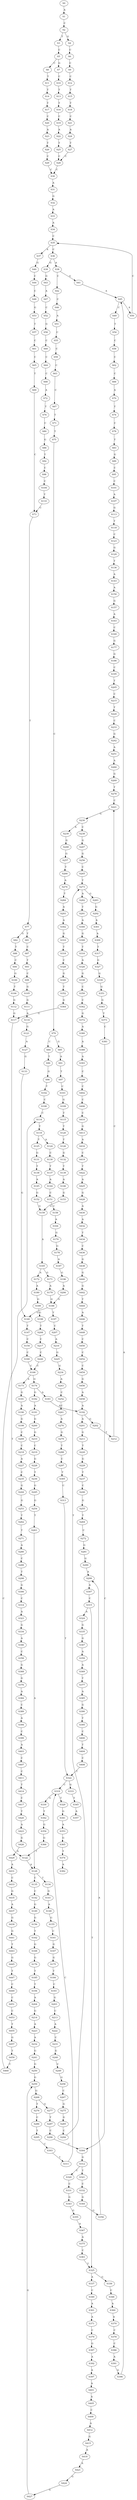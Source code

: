 strict digraph  {
	S0 -> S1 [ label = A ];
	S1 -> S2 [ label = C ];
	S2 -> S3 [ label = T ];
	S2 -> S4 [ label = G ];
	S3 -> S5 [ label = C ];
	S4 -> S6 [ label = C ];
	S5 -> S7 [ label = G ];
	S5 -> S8 [ label = C ];
	S6 -> S9 [ label = C ];
	S7 -> S10 [ label = C ];
	S8 -> S11 [ label = T ];
	S9 -> S12 [ label = C ];
	S10 -> S13 [ label = T ];
	S11 -> S14 [ label = T ];
	S12 -> S15 [ label = T ];
	S13 -> S16 [ label = T ];
	S14 -> S17 [ label = T ];
	S15 -> S18 [ label = T ];
	S16 -> S19 [ label = C ];
	S17 -> S20 [ label = C ];
	S18 -> S21 [ label = C ];
	S19 -> S22 [ label = A ];
	S20 -> S23 [ label = A ];
	S21 -> S24 [ label = A ];
	S22 -> S25 [ label = T ];
	S23 -> S26 [ label = T ];
	S24 -> S27 [ label = T ];
	S25 -> S28 [ label = C ];
	S26 -> S29 [ label = C ];
	S27 -> S28 [ label = C ];
	S28 -> S30 [ label = C ];
	S29 -> S30 [ label = C ];
	S30 -> S31 [ label = A ];
	S31 -> S32 [ label = G ];
	S32 -> S33 [ label = A ];
	S33 -> S34 [ label = A ];
	S34 -> S35 [ label = C ];
	S35 -> S36 [ label = C ];
	S35 -> S37 [ label = A ];
	S36 -> S38 [ label = A ];
	S36 -> S39 [ label = G ];
	S37 -> S40 [ label = G ];
	S38 -> S41 [ label = G ];
	S38 -> S42 [ label = C ];
	S39 -> S43 [ label = G ];
	S40 -> S44 [ label = C ];
	S41 -> S45 [ label = A ];
	S42 -> S46 [ label = C ];
	S43 -> S47 [ label = A ];
	S44 -> S48 [ label = C ];
	S45 -> S49 [ label = C ];
	S45 -> S50 [ label = A ];
	S46 -> S51 [ label = A ];
	S47 -> S52 [ label = C ];
	S48 -> S53 [ label = G ];
	S49 -> S54 [ label = T ];
	S50 -> S35 [ label = C ];
	S51 -> S55 [ label = C ];
	S52 -> S56 [ label = G ];
	S53 -> S57 [ label = T ];
	S54 -> S58 [ label = C ];
	S55 -> S59 [ label = C ];
	S56 -> S60 [ label = C ];
	S57 -> S61 [ label = C ];
	S58 -> S62 [ label = C ];
	S59 -> S63 [ label = C ];
	S60 -> S64 [ label = C ];
	S61 -> S65 [ label = C ];
	S62 -> S66 [ label = C ];
	S63 -> S67 [ label = C ];
	S64 -> S68 [ label = C ];
	S65 -> S69 [ label = T ];
	S66 -> S70 [ label = A ];
	S67 -> S71 [ label = T ];
	S68 -> S72 [ label = A ];
	S69 -> S73 [ label = C ];
	S70 -> S74 [ label = T ];
	S71 -> S75 [ label = T ];
	S72 -> S76 [ label = T ];
	S73 -> S77 [ label = T ];
	S74 -> S78 [ label = C ];
	S75 -> S79 [ label = C ];
	S76 -> S80 [ label = C ];
	S77 -> S81 [ label = T ];
	S77 -> S82 [ label = G ];
	S78 -> S83 [ label = T ];
	S79 -> S84 [ label = C ];
	S79 -> S85 [ label = G ];
	S80 -> S86 [ label = G ];
	S81 -> S87 [ label = C ];
	S82 -> S88 [ label = T ];
	S83 -> S89 [ label = G ];
	S84 -> S90 [ label = T ];
	S85 -> S91 [ label = A ];
	S86 -> S92 [ label = T ];
	S87 -> S93 [ label = T ];
	S88 -> S94 [ label = C ];
	S89 -> S95 [ label = C ];
	S90 -> S96 [ label = G ];
	S91 -> S97 [ label = T ];
	S92 -> S98 [ label = C ];
	S93 -> S99 [ label = C ];
	S94 -> S100 [ label = G ];
	S95 -> S101 [ label = C ];
	S96 -> S102 [ label = T ];
	S97 -> S103 [ label = C ];
	S98 -> S104 [ label = C ];
	S99 -> S105 [ label = G ];
	S100 -> S106 [ label = T ];
	S101 -> S107 [ label = A ];
	S102 -> S108 [ label = C ];
	S103 -> S109 [ label = G ];
	S104 -> S110 [ label = T ];
	S105 -> S111 [ label = G ];
	S106 -> S112 [ label = G ];
	S107 -> S113 [ label = G ];
	S108 -> S114 [ label = C ];
	S109 -> S115 [ label = T ];
	S110 -> S73 [ label = C ];
	S111 -> S116 [ label = A ];
	S112 -> S117 [ label = G ];
	S113 -> S118 [ label = T ];
	S114 -> S119 [ label = T ];
	S115 -> S120 [ label = T ];
	S116 -> S121 [ label = G ];
	S117 -> S122 [ label = T ];
	S118 -> S123 [ label = C ];
	S119 -> S124 [ label = A ];
	S119 -> S125 [ label = T ];
	S120 -> S126 [ label = T ];
	S121 -> S127 [ label = A ];
	S122 -> S128 [ label = A ];
	S123 -> S129 [ label = G ];
	S124 -> S130 [ label = C ];
	S125 -> S131 [ label = G ];
	S126 -> S132 [ label = G ];
	S127 -> S133 [ label = G ];
	S128 -> S134 [ label = T ];
	S128 -> S135 [ label = C ];
	S129 -> S136 [ label = T ];
	S130 -> S137 [ label = T ];
	S131 -> S138 [ label = T ];
	S132 -> S139 [ label = T ];
	S133 -> S140 [ label = G ];
	S134 -> S141 [ label = G ];
	S135 -> S142 [ label = C ];
	S136 -> S143 [ label = A ];
	S137 -> S144 [ label = A ];
	S138 -> S145 [ label = A ];
	S139 -> S146 [ label = A ];
	S140 -> S147 [ label = T ];
	S141 -> S148 [ label = A ];
	S142 -> S149 [ label = G ];
	S143 -> S150 [ label = A ];
	S144 -> S151 [ label = C ];
	S145 -> S152 [ label = G ];
	S146 -> S153 [ label = G ];
	S147 -> S154 [ label = C ];
	S148 -> S155 [ label = G ];
	S149 -> S156 [ label = G ];
	S150 -> S157 [ label = G ];
	S151 -> S158 [ label = C ];
	S152 -> S159 [ label = G ];
	S153 -> S159 [ label = G ];
	S154 -> S160 [ label = C ];
	S155 -> S161 [ label = C ];
	S156 -> S162 [ label = T ];
	S157 -> S163 [ label = A ];
	S158 -> S164 [ label = A ];
	S159 -> S165 [ label = A ];
	S160 -> S166 [ label = C ];
	S161 -> S167 [ label = G ];
	S162 -> S168 [ label = G ];
	S163 -> S169 [ label = C ];
	S164 -> S170 [ label = G ];
	S165 -> S171 [ label = G ];
	S165 -> S172 [ label = A ];
	S166 -> S173 [ label = A ];
	S166 -> S174 [ label = G ];
	S167 -> S175 [ label = G ];
	S168 -> S176 [ label = G ];
	S169 -> S177 [ label = G ];
	S170 -> S178 [ label = G ];
	S171 -> S179 [ label = A ];
	S172 -> S180 [ label = A ];
	S173 -> S181 [ label = G ];
	S174 -> S182 [ label = G ];
	S174 -> S183 [ label = A ];
	S175 -> S184 [ label = T ];
	S176 -> S185 [ label = T ];
	S177 -> S186 [ label = G ];
	S178 -> S187 [ label = A ];
	S179 -> S188 [ label = G ];
	S180 -> S189 [ label = G ];
	S181 -> S190 [ label = A ];
	S182 -> S191 [ label = A ];
	S183 -> S192 [ label = A ];
	S184 -> S193 [ label = C ];
	S185 -> S194 [ label = T ];
	S186 -> S195 [ label = C ];
	S187 -> S196 [ label = G ];
	S188 -> S197 [ label = T ];
	S188 -> S140 [ label = G ];
	S189 -> S198 [ label = G ];
	S190 -> S199 [ label = G ];
	S191 -> S200 [ label = G ];
	S192 -> S201 [ label = A ];
	S192 -> S202 [ label = G ];
	S193 -> S203 [ label = G ];
	S194 -> S204 [ label = A ];
	S195 -> S205 [ label = T ];
	S196 -> S206 [ label = A ];
	S197 -> S207 [ label = C ];
	S198 -> S208 [ label = T ];
	S199 -> S209 [ label = C ];
	S200 -> S210 [ label = G ];
	S201 -> S211 [ label = G ];
	S202 -> S212 [ label = T ];
	S203 -> S213 [ label = C ];
	S204 -> S214 [ label = G ];
	S205 -> S215 [ label = C ];
	S206 -> S188 [ label = G ];
	S207 -> S216 [ label = A ];
	S208 -> S217 [ label = C ];
	S209 -> S218 [ label = C ];
	S210 -> S219 [ label = C ];
	S211 -> S220 [ label = T ];
	S212 -> S221 [ label = C ];
	S213 -> S222 [ label = A ];
	S214 -> S223 [ label = A ];
	S215 -> S224 [ label = T ];
	S216 -> S225 [ label = G ];
	S217 -> S226 [ label = C ];
	S218 -> S227 [ label = A ];
	S219 -> S228 [ label = G ];
	S220 -> S229 [ label = G ];
	S221 -> S230 [ label = G ];
	S222 -> S231 [ label = C ];
	S223 -> S232 [ label = A ];
	S224 -> S233 [ label = C ];
	S225 -> S234 [ label = G ];
	S226 -> S166 [ label = C ];
	S227 -> S235 [ label = C ];
	S228 -> S236 [ label = T ];
	S229 -> S237 [ label = T ];
	S230 -> S238 [ label = C ];
	S230 -> S239 [ label = A ];
	S231 -> S240 [ label = G ];
	S232 -> S241 [ label = G ];
	S233 -> S242 [ label = G ];
	S234 -> S243 [ label = A ];
	S235 -> S244 [ label = G ];
	S236 -> S245 [ label = G ];
	S237 -> S246 [ label = C ];
	S238 -> S247 [ label = G ];
	S239 -> S248 [ label = G ];
	S240 -> S249 [ label = C ];
	S241 -> S250 [ label = G ];
	S242 -> S251 [ label = A ];
	S243 -> S252 [ label = C ];
	S244 -> S253 [ label = G ];
	S245 -> S254 [ label = G ];
	S246 -> S255 [ label = G ];
	S247 -> S256 [ label = G ];
	S248 -> S257 [ label = G ];
	S249 -> S258 [ label = G ];
	S250 -> S259 [ label = G ];
	S251 -> S260 [ label = A ];
	S252 -> S261 [ label = C ];
	S253 -> S262 [ label = T ];
	S254 -> S263 [ label = T ];
	S255 -> S264 [ label = T ];
	S256 -> S265 [ label = C ];
	S257 -> S266 [ label = T ];
	S258 -> S267 [ label = C ];
	S259 -> S268 [ label = G ];
	S260 -> S269 [ label = G ];
	S261 -> S270 [ label = A ];
	S262 -> S271 [ label = T ];
	S263 -> S128 [ label = A ];
	S264 -> S272 [ label = C ];
	S265 -> S273 [ label = T ];
	S266 -> S274 [ label = A ];
	S267 -> S275 [ label = G ];
	S268 -> S276 [ label = T ];
	S268 -> S277 [ label = G ];
	S269 -> S278 [ label = T ];
	S270 -> S279 [ label = G ];
	S271 -> S280 [ label = A ];
	S272 -> S281 [ label = G ];
	S273 -> S282 [ label = A ];
	S273 -> S283 [ label = G ];
	S274 -> S284 [ label = T ];
	S275 -> S285 [ label = G ];
	S276 -> S286 [ label = C ];
	S277 -> S287 [ label = T ];
	S278 -> S221 [ label = C ];
	S279 -> S288 [ label = T ];
	S280 -> S289 [ label = C ];
	S281 -> S290 [ label = G ];
	S282 -> S291 [ label = T ];
	S283 -> S292 [ label = G ];
	S284 -> S293 [ label = A ];
	S285 -> S294 [ label = C ];
	S286 -> S295 [ label = T ];
	S287 -> S296 [ label = C ];
	S288 -> S297 [ label = C ];
	S289 -> S298 [ label = T ];
	S290 -> S299 [ label = A ];
	S291 -> S300 [ label = A ];
	S292 -> S301 [ label = A ];
	S293 -> S302 [ label = A ];
	S294 -> S273 [ label = T ];
	S295 -> S303 [ label = C ];
	S296 -> S304 [ label = C ];
	S297 -> S305 [ label = T ];
	S298 -> S306 [ label = G ];
	S299 -> S307 [ label = A ];
	S300 -> S308 [ label = G ];
	S301 -> S309 [ label = A ];
	S302 -> S310 [ label = G ];
	S303 -> S311 [ label = T ];
	S304 -> S312 [ label = G ];
	S305 -> S313 [ label = C ];
	S306 -> S314 [ label = C ];
	S307 -> S315 [ label = C ];
	S308 -> S316 [ label = T ];
	S309 -> S317 [ label = T ];
	S310 -> S318 [ label = T ];
	S311 -> S319 [ label = C ];
	S312 -> S320 [ label = C ];
	S312 -> S321 [ label = T ];
	S313 -> S322 [ label = T ];
	S314 -> S323 [ label = A ];
	S315 -> S324 [ label = A ];
	S315 -> S325 [ label = T ];
	S316 -> S326 [ label = A ];
	S317 -> S327 [ label = G ];
	S318 -> S328 [ label = C ];
	S319 -> S329 [ label = T ];
	S319 -> S330 [ label = G ];
	S320 -> S331 [ label = C ];
	S321 -> S332 [ label = C ];
	S322 -> S319 [ label = C ];
	S322 -> S333 [ label = G ];
	S323 -> S334 [ label = G ];
	S324 -> S335 [ label = G ];
	S325 -> S336 [ label = G ];
	S325 -> S337 [ label = A ];
	S326 -> S338 [ label = G ];
	S327 -> S339 [ label = G ];
	S328 -> S340 [ label = G ];
	S329 -> S341 [ label = G ];
	S330 -> S342 [ label = T ];
	S331 -> S343 [ label = G ];
	S332 -> S344 [ label = G ];
	S333 -> S345 [ label = T ];
	S334 -> S346 [ label = A ];
	S335 -> S347 [ label = G ];
	S336 -> S348 [ label = C ];
	S337 -> S349 [ label = C ];
	S338 -> S350 [ label = C ];
	S339 -> S351 [ label = G ];
	S340 -> S352 [ label = T ];
	S341 -> S353 [ label = A ];
	S342 -> S354 [ label = G ];
	S343 -> S355 [ label = G ];
	S344 -> S356 [ label = G ];
	S345 -> S357 [ label = A ];
	S346 -> S358 [ label = C ];
	S347 -> S359 [ label = A ];
	S348 -> S360 [ label = A ];
	S349 -> S361 [ label = A ];
	S350 -> S362 [ label = C ];
	S351 -> S363 [ label = G ];
	S352 -> S364 [ label = G ];
	S353 -> S365 [ label = G ];
	S354 -> S366 [ label = G ];
	S355 -> S367 [ label = A ];
	S356 -> S299 [ label = A ];
	S358 -> S368 [ label = G ];
	S359 -> S369 [ label = A ];
	S360 -> S370 [ label = A ];
	S361 -> S371 [ label = A ];
	S362 -> S372 [ label = G ];
	S363 -> S373 [ label = T ];
	S364 -> S117 [ label = G ];
	S365 -> S374 [ label = T ];
	S366 -> S122 [ label = T ];
	S367 -> S375 [ label = A ];
	S368 -> S376 [ label = G ];
	S369 -> S377 [ label = T ];
	S370 -> S378 [ label = C ];
	S371 -> S379 [ label = C ];
	S372 -> S380 [ label = A ];
	S373 -> S381 [ label = C ];
	S374 -> S382 [ label = A ];
	S375 -> S383 [ label = C ];
	S376 -> S384 [ label = A ];
	S377 -> S385 [ label = A ];
	S378 -> S386 [ label = C ];
	S379 -> S387 [ label = G ];
	S380 -> S388 [ label = A ];
	S381 -> S304 [ label = C ];
	S383 -> S325 [ label = T ];
	S384 -> S389 [ label = C ];
	S385 -> S390 [ label = G ];
	S386 -> S391 [ label = A ];
	S387 -> S392 [ label = A ];
	S388 -> S393 [ label = A ];
	S389 -> S394 [ label = A ];
	S390 -> S395 [ label = T ];
	S391 -> S396 [ label = G ];
	S392 -> S397 [ label = A ];
	S393 -> S398 [ label = C ];
	S394 -> S399 [ label = C ];
	S395 -> S400 [ label = C ];
	S396 -> S45 [ label = A ];
	S397 -> S401 [ label = A ];
	S398 -> S402 [ label = C ];
	S399 -> S403 [ label = A ];
	S400 -> S404 [ label = T ];
	S401 -> S405 [ label = A ];
	S402 -> S406 [ label = C ];
	S403 -> S407 [ label = C ];
	S404 -> S408 [ label = C ];
	S405 -> S409 [ label = C ];
	S406 -> S410 [ label = C ];
	S407 -> S411 [ label = C ];
	S408 -> S322 [ label = T ];
	S409 -> S412 [ label = A ];
	S410 -> S413 [ label = G ];
	S411 -> S414 [ label = T ];
	S412 -> S415 [ label = G ];
	S413 -> S416 [ label = A ];
	S414 -> S417 [ label = C ];
	S415 -> S418 [ label = A ];
	S416 -> S419 [ label = C ];
	S417 -> S420 [ label = T ];
	S418 -> S421 [ label = A ];
	S419 -> S422 [ label = T ];
	S420 -> S423 [ label = A ];
	S421 -> S424 [ label = G ];
	S422 -> S425 [ label = A ];
	S423 -> S426 [ label = G ];
	S424 -> S427 [ label = G ];
	S425 -> S428 [ label = G ];
	S426 -> S429 [ label = A ];
	S427 -> S259 [ label = G ];
	S428 -> S430 [ label = A ];
	S429 -> S431 [ label = A ];
	S430 -> S432 [ label = A ];
	S431 -> S433 [ label = C ];
	S432 -> S434 [ label = T ];
	S433 -> S435 [ label = G ];
	S434 -> S436 [ label = C ];
	S435 -> S437 [ label = A ];
	S436 -> S438 [ label = G ];
	S437 -> S439 [ label = G ];
	S438 -> S440 [ label = G ];
	S439 -> S441 [ label = G ];
	S440 -> S442 [ label = G ];
	S441 -> S443 [ label = T ];
	S442 -> S444 [ label = T ];
	S443 -> S445 [ label = G ];
	S444 -> S446 [ label = A ];
	S445 -> S447 [ label = T ];
	S446 -> S448 [ label = T ];
	S447 -> S449 [ label = C ];
	S448 -> S450 [ label = C ];
	S449 -> S451 [ label = C ];
	S450 -> S452 [ label = C ];
	S451 -> S453 [ label = C ];
	S452 -> S454 [ label = C ];
	S453 -> S455 [ label = T ];
	S454 -> S456 [ label = G ];
	S455 -> S457 [ label = G ];
	S456 -> S458 [ label = A ];
	S457 -> S459 [ label = T ];
	S458 -> S192 [ label = A ];
	S459 -> S460 [ label = C ];
	S460 -> S114 [ label = C ];
}
